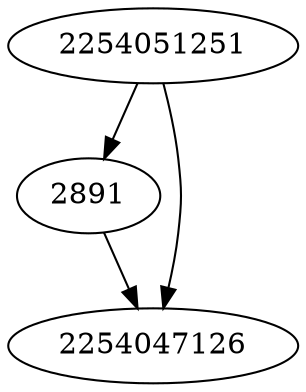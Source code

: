 strict digraph  {
2891;
2254051251;
2254047126;
2891 -> 2254047126;
2254051251 -> 2891;
2254051251 -> 2254047126;
}
